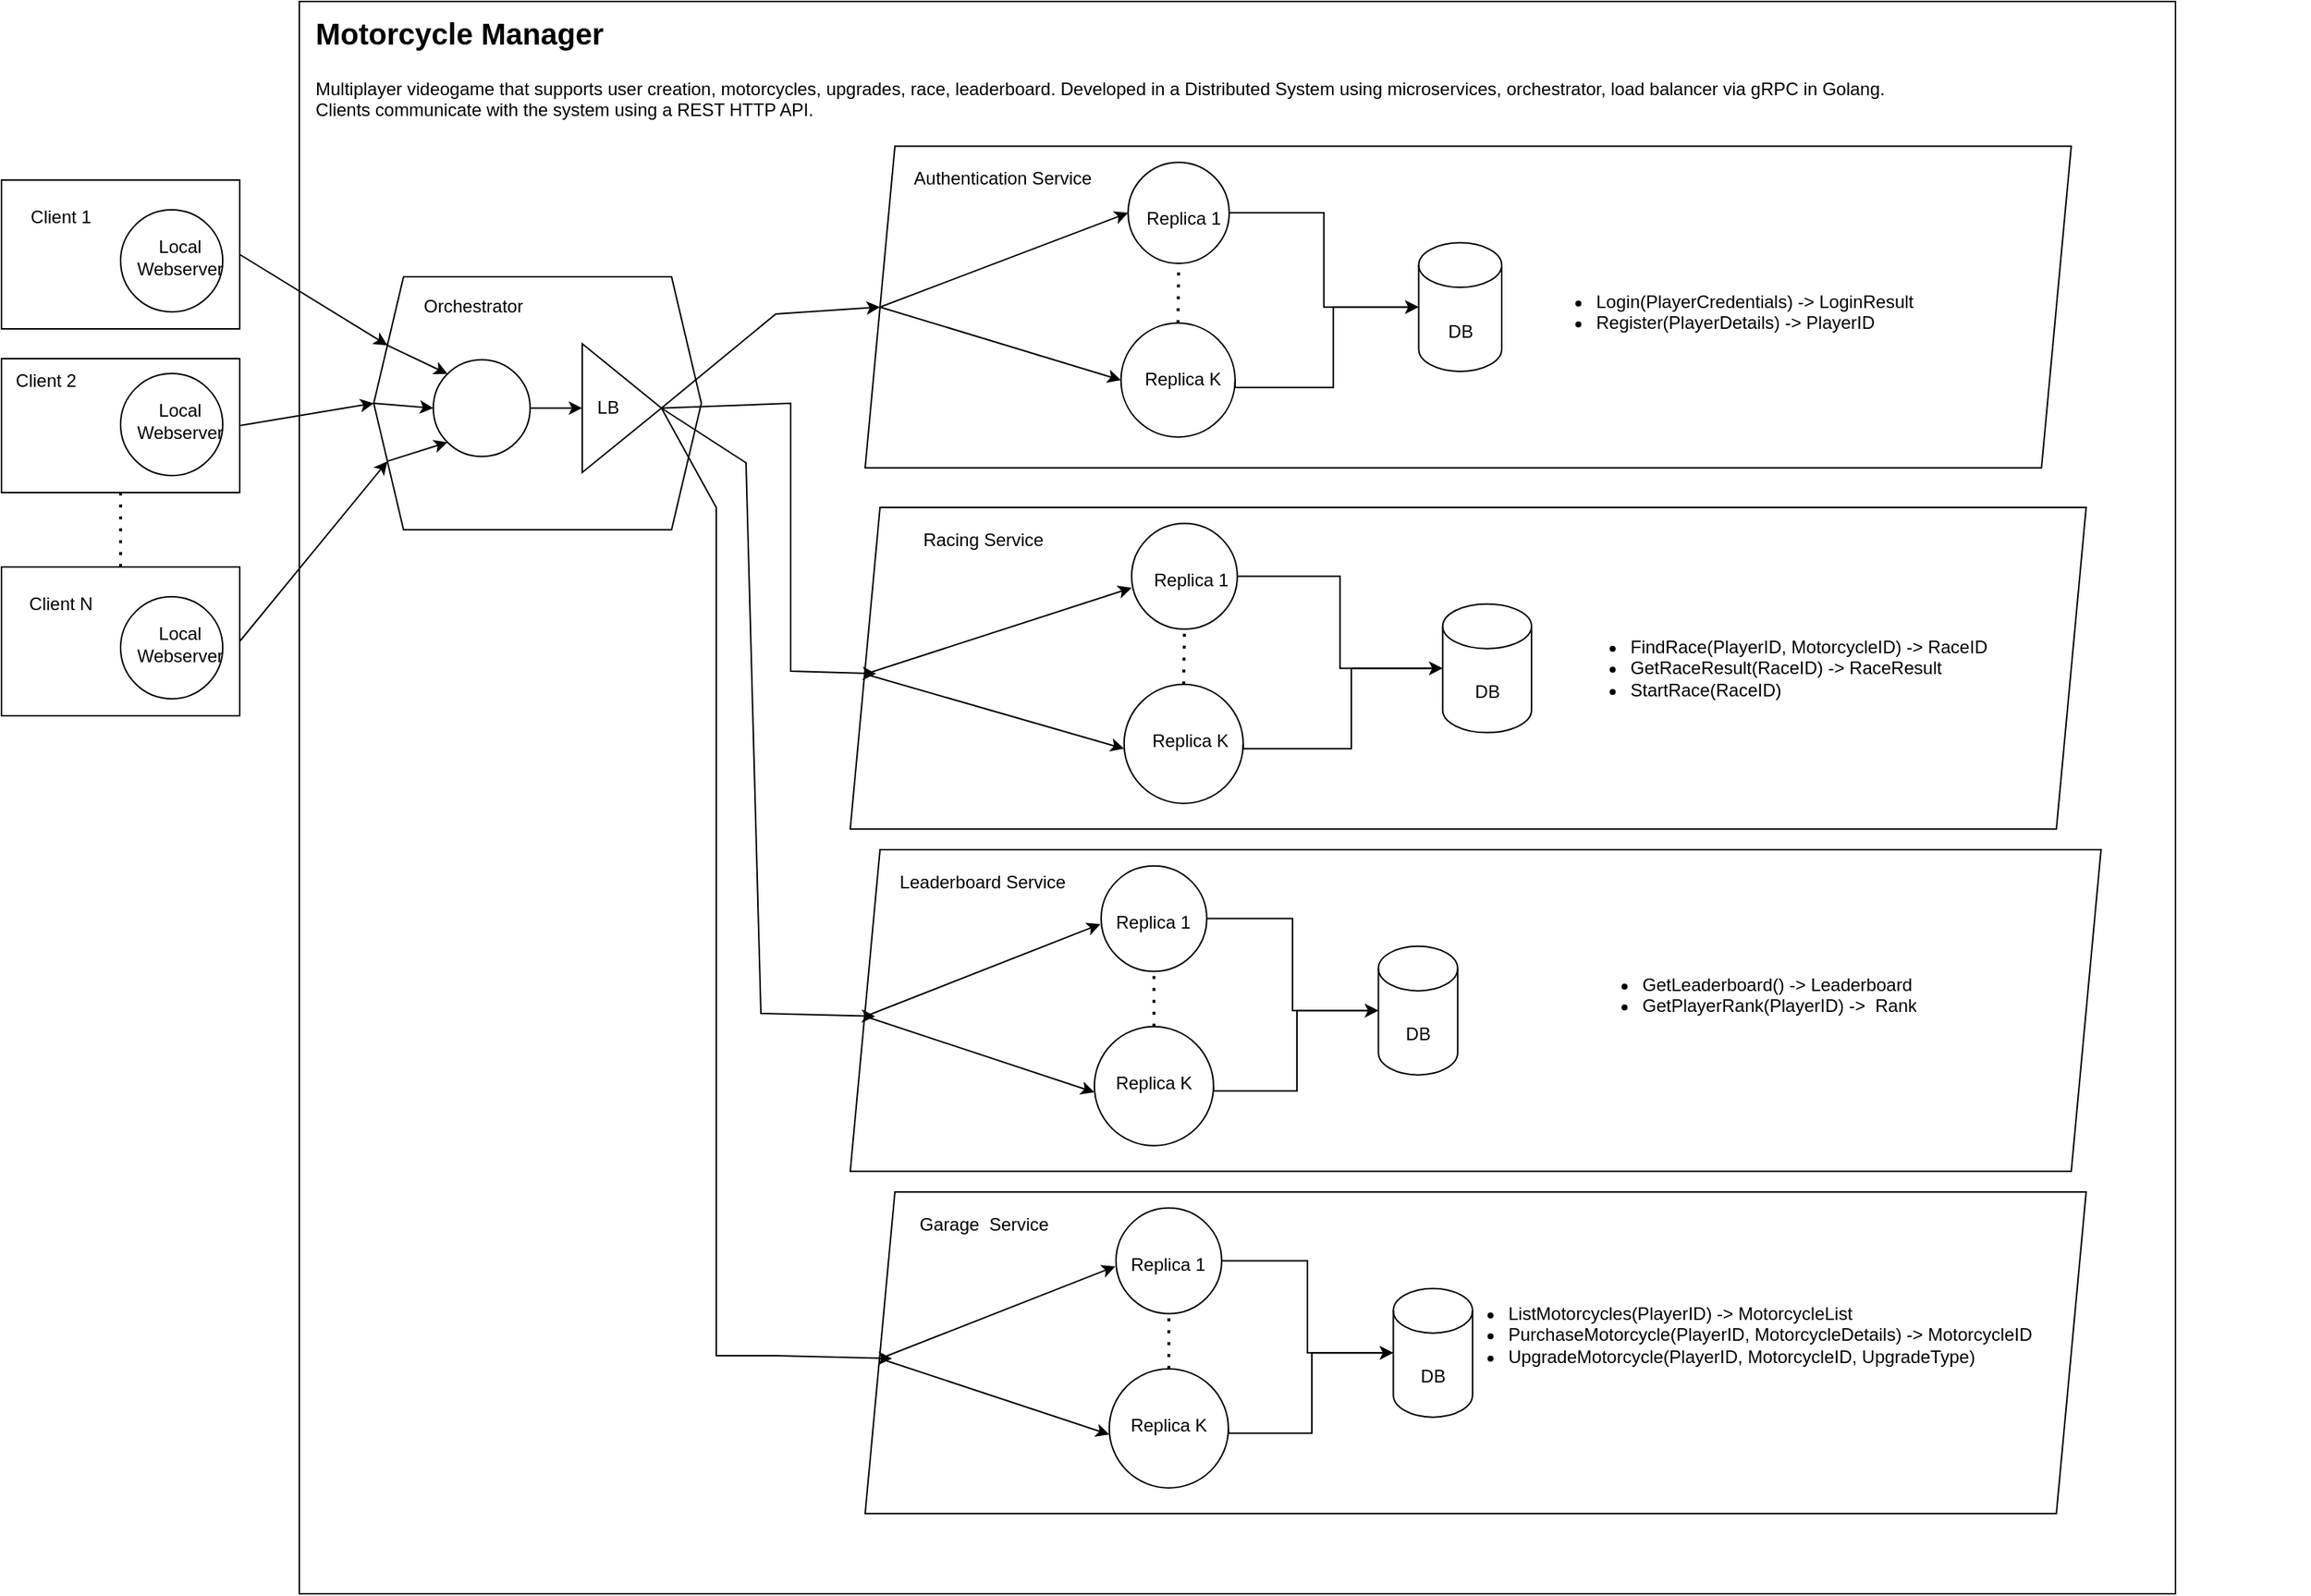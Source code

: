 <mxfile>
    <diagram name="Pagina-1" id="oMl4hfG4BsTxHnoN9xjV">
        <mxGraphModel dx="910" dy="797" grid="1" gridSize="10" guides="1" tooltips="1" connect="1" arrows="1" fold="1" page="1" pageScale="1" pageWidth="827" pageHeight="1169" math="0" shadow="0">
            <root>
                <mxCell id="0"/>
                <mxCell id="1" parent="0"/>
                <mxCell id="Vqn2Hrog8xPaC8msSPWF-32" value="" style="group;movable=0;resizable=0;rotatable=0;deletable=0;editable=0;locked=0;connectable=0;" parent="1" vertex="1" connectable="0">
                    <mxGeometry x="240" y="40" width="1350" height="1070" as="geometry"/>
                </mxCell>
                <mxCell id="R8kbB7w93Nhl6awfQKIw-13" value="" style="rounded=0;whiteSpace=wrap;html=1;movable=0;resizable=0;rotatable=0;deletable=0;editable=0;locked=0;connectable=0;" parent="Vqn2Hrog8xPaC8msSPWF-32" vertex="1">
                    <mxGeometry width="1260" height="1070" as="geometry"/>
                </mxCell>
                <mxCell id="R8kbB7w93Nhl6awfQKIw-15" value="&lt;h1 style=&quot;margin-top: 0px;&quot;&gt;&lt;font style=&quot;font-size: 20px;&quot;&gt;Motorcycle Manager&lt;/font&gt;&lt;/h1&gt;&lt;div&gt;Multiplayer videogame that supports user creation, motorcycles, upgrades, race, leaderboard. Developed in a Distributed System using microservices, orchestrator, load balancer via gRPC in Golang. &lt;br&gt;&lt;/div&gt;&lt;div&gt;Clients communicate with the system using a REST HTTP API.&amp;nbsp;&lt;/div&gt;" style="text;html=1;whiteSpace=wrap;overflow=hidden;rounded=0;movable=1;resizable=1;rotatable=1;deletable=1;editable=1;locked=0;connectable=1;" parent="Vqn2Hrog8xPaC8msSPWF-32" vertex="1">
                    <mxGeometry x="9.31" width="1061.38" height="90" as="geometry"/>
                </mxCell>
                <mxCell id="Vqn2Hrog8xPaC8msSPWF-13" value="" style="group;movable=0;resizable=0;rotatable=0;deletable=0;editable=0;locked=0;connectable=0;" parent="Vqn2Hrog8xPaC8msSPWF-32" vertex="1" connectable="0">
                    <mxGeometry x="380" y="97.27" width="810" height="216.16" as="geometry"/>
                </mxCell>
                <mxCell id="Vqn2Hrog8xPaC8msSPWF-11" value="" style="shape=parallelogram;perimeter=parallelogramPerimeter;whiteSpace=wrap;html=1;fixedSize=1;movable=0;resizable=0;rotatable=0;deletable=0;editable=0;locked=0;connectable=0;" parent="Vqn2Hrog8xPaC8msSPWF-13" vertex="1">
                    <mxGeometry width="810.0" height="216.16" as="geometry"/>
                </mxCell>
                <mxCell id="Vqn2Hrog8xPaC8msSPWF-12" value="&lt;div&gt;Authentication Service&lt;/div&gt;" style="text;html=1;align=center;verticalAlign=middle;whiteSpace=wrap;rounded=0;movable=0;resizable=0;rotatable=0;deletable=0;editable=0;locked=0;connectable=0;" parent="Vqn2Hrog8xPaC8msSPWF-13" vertex="1">
                    <mxGeometry x="9.296" width="167.287" height="43.232" as="geometry"/>
                </mxCell>
                <mxCell id="Vqn2Hrog8xPaC8msSPWF-35" value="" style="group;movable=0;resizable=0;rotatable=0;deletable=0;editable=0;locked=0;connectable=0;" parent="Vqn2Hrog8xPaC8msSPWF-13" vertex="1" connectable="0">
                    <mxGeometry x="176.581" y="10.808" width="74.35" height="86.464" as="geometry"/>
                </mxCell>
                <mxCell id="Vqn2Hrog8xPaC8msSPWF-33" value="" style="ellipse;whiteSpace=wrap;html=1;aspect=fixed;movable=0;resizable=0;rotatable=0;deletable=0;editable=0;locked=0;connectable=0;" parent="Vqn2Hrog8xPaC8msSPWF-35" vertex="1">
                    <mxGeometry width="67.925" height="67.925" as="geometry"/>
                </mxCell>
                <mxCell id="Vqn2Hrog8xPaC8msSPWF-34" value="Replica 1" style="text;html=1;align=center;verticalAlign=middle;whiteSpace=wrap;rounded=0;movable=0;resizable=0;rotatable=0;deletable=0;editable=0;locked=0;connectable=0;" parent="Vqn2Hrog8xPaC8msSPWF-35" vertex="1">
                    <mxGeometry x="9.294" y="21.616" width="55.762" height="32.424" as="geometry"/>
                </mxCell>
                <mxCell id="Vqn2Hrog8xPaC8msSPWF-48" value="" style="group;movable=0;resizable=0;rotatable=0;deletable=0;editable=0;locked=0;connectable=0;" parent="Vqn2Hrog8xPaC8msSPWF-13" vertex="1" connectable="0">
                    <mxGeometry x="371.749" y="64.848" width="55.762" height="86.464" as="geometry"/>
                </mxCell>
                <mxCell id="Vqn2Hrog8xPaC8msSPWF-46" value="" style="shape=cylinder3;whiteSpace=wrap;html=1;boundedLbl=1;backgroundOutline=1;size=15;movable=0;resizable=0;rotatable=0;deletable=0;editable=0;locked=0;connectable=0;" parent="Vqn2Hrog8xPaC8msSPWF-48" vertex="1">
                    <mxGeometry width="55.762" height="86.464" as="geometry"/>
                </mxCell>
                <mxCell id="Vqn2Hrog8xPaC8msSPWF-47" value="DB" style="text;html=1;align=center;verticalAlign=middle;whiteSpace=wrap;rounded=0;movable=0;resizable=0;rotatable=0;deletable=0;editable=0;locked=0;connectable=0;" parent="Vqn2Hrog8xPaC8msSPWF-48" vertex="1">
                    <mxGeometry y="43.232" width="55.762" height="32.424" as="geometry"/>
                </mxCell>
                <mxCell id="Vqn2Hrog8xPaC8msSPWF-49" style="edgeStyle=orthogonalEdgeStyle;rounded=0;orthogonalLoop=1;jettySize=auto;html=1;exitX=1;exitY=0.5;exitDx=0;exitDy=0;entryX=0;entryY=0.5;entryDx=0;entryDy=0;entryPerimeter=0;movable=0;resizable=0;rotatable=0;deletable=0;editable=0;locked=0;connectable=0;" parent="Vqn2Hrog8xPaC8msSPWF-13" source="Vqn2Hrog8xPaC8msSPWF-33" target="Vqn2Hrog8xPaC8msSPWF-46" edge="1">
                    <mxGeometry relative="1" as="geometry"/>
                </mxCell>
                <mxCell id="Vqn2Hrog8xPaC8msSPWF-39" value="" style="group;movable=0;resizable=0;rotatable=0;deletable=0;editable=0;locked=0;connectable=0;" parent="Vqn2Hrog8xPaC8msSPWF-13" vertex="1" connectable="0">
                    <mxGeometry x="171.833" y="118.888" width="83.841" height="86.464" as="geometry"/>
                </mxCell>
                <mxCell id="Vqn2Hrog8xPaC8msSPWF-40" value="" style="ellipse;whiteSpace=wrap;html=1;aspect=fixed;movable=0;resizable=0;rotatable=0;deletable=0;editable=0;locked=0;connectable=0;" parent="Vqn2Hrog8xPaC8msSPWF-39" vertex="1">
                    <mxGeometry width="76.596" height="76.596" as="geometry"/>
                </mxCell>
                <mxCell id="Vqn2Hrog8xPaC8msSPWF-41" value="Replica K" style="text;html=1;align=center;verticalAlign=middle;whiteSpace=wrap;rounded=0;movable=0;resizable=0;rotatable=0;deletable=0;editable=0;locked=0;connectable=0;" parent="Vqn2Hrog8xPaC8msSPWF-39" vertex="1">
                    <mxGeometry x="10.48" y="21.616" width="62.881" height="32.424" as="geometry"/>
                </mxCell>
                <mxCell id="Vqn2Hrog8xPaC8msSPWF-45" value="" style="endArrow=none;dashed=1;html=1;dashPattern=1 3;strokeWidth=2;rounded=0;entryX=0.5;entryY=1;entryDx=0;entryDy=0;exitX=0.5;exitY=0;exitDx=0;exitDy=0;movable=0;resizable=0;rotatable=0;deletable=0;editable=0;locked=0;connectable=0;" parent="Vqn2Hrog8xPaC8msSPWF-13" source="Vqn2Hrog8xPaC8msSPWF-40" target="Vqn2Hrog8xPaC8msSPWF-33" edge="1">
                    <mxGeometry width="50" height="50" relative="1" as="geometry">
                        <mxPoint x="282.964" y="356.664" as="sourcePoint"/>
                        <mxPoint x="335.365" y="302.624" as="targetPoint"/>
                    </mxGeometry>
                </mxCell>
                <mxCell id="Vqn2Hrog8xPaC8msSPWF-50" style="edgeStyle=orthogonalEdgeStyle;rounded=0;orthogonalLoop=1;jettySize=auto;html=1;exitX=1;exitY=0.5;exitDx=0;exitDy=0;entryX=0;entryY=0.5;entryDx=0;entryDy=0;entryPerimeter=0;movable=0;resizable=0;rotatable=0;deletable=0;editable=0;locked=0;connectable=0;" parent="Vqn2Hrog8xPaC8msSPWF-13" source="Vqn2Hrog8xPaC8msSPWF-40" target="Vqn2Hrog8xPaC8msSPWF-46" edge="1">
                    <mxGeometry relative="1" as="geometry">
                        <Array as="points">
                            <mxPoint x="314.405" y="162.12"/>
                            <mxPoint x="314.405" y="108.08"/>
                        </Array>
                    </mxGeometry>
                </mxCell>
                <mxCell id="Vqn2Hrog8xPaC8msSPWF-147" value="" style="endArrow=classic;html=1;rounded=0;exitX=0;exitY=0.5;exitDx=0;exitDy=0;entryX=0;entryY=0.5;entryDx=0;entryDy=0;movable=0;resizable=0;rotatable=0;deletable=0;editable=0;locked=0;connectable=0;" parent="Vqn2Hrog8xPaC8msSPWF-13" source="Vqn2Hrog8xPaC8msSPWF-11" target="Vqn2Hrog8xPaC8msSPWF-33" edge="1">
                    <mxGeometry width="50" height="50" relative="1" as="geometry">
                        <mxPoint x="73.361" y="142.726" as="sourcePoint"/>
                        <mxPoint x="125.762" y="92.727" as="targetPoint"/>
                    </mxGeometry>
                </mxCell>
                <mxCell id="Vqn2Hrog8xPaC8msSPWF-148" value="" style="endArrow=classic;html=1;rounded=0;exitX=0;exitY=0.5;exitDx=0;exitDy=0;entryX=0;entryY=0.5;entryDx=0;entryDy=0;movable=0;resizable=0;rotatable=0;deletable=0;editable=0;locked=0;connectable=0;" parent="Vqn2Hrog8xPaC8msSPWF-13" source="Vqn2Hrog8xPaC8msSPWF-11" target="Vqn2Hrog8xPaC8msSPWF-40" edge="1">
                    <mxGeometry width="50" height="50" relative="1" as="geometry">
                        <mxPoint x="115.282" y="182.726" as="sourcePoint"/>
                        <mxPoint x="167.683" y="132.726" as="targetPoint"/>
                    </mxGeometry>
                </mxCell>
                <mxCell id="Vqn2Hrog8xPaC8msSPWF-155" value="&lt;ul&gt;&lt;li&gt;Login(PlayerCredentials) -&amp;gt; LoginResult&lt;br&gt;&lt;/li&gt;&lt;li&gt;Register(PlayerDetails) -&amp;gt; PlayerID&lt;/li&gt;&lt;/ul&gt;" style="text;strokeColor=none;fillColor=none;html=1;whiteSpace=wrap;verticalAlign=middle;overflow=hidden;movable=0;resizable=0;rotatable=0;deletable=0;editable=0;locked=0;connectable=0;" parent="Vqn2Hrog8xPaC8msSPWF-13" vertex="1">
                    <mxGeometry x="448.784" y="83.08" width="317.432" height="50" as="geometry"/>
                </mxCell>
                <mxCell id="Vqn2Hrog8xPaC8msSPWF-51" value="" style="group;movable=0;resizable=0;rotatable=0;deletable=0;editable=0;locked=0;connectable=0;" parent="Vqn2Hrog8xPaC8msSPWF-32" vertex="1" connectable="0">
                    <mxGeometry x="370" y="340" width="830" height="216.16" as="geometry"/>
                </mxCell>
                <mxCell id="Vqn2Hrog8xPaC8msSPWF-52" value="" style="shape=parallelogram;perimeter=parallelogramPerimeter;whiteSpace=wrap;html=1;fixedSize=1;movable=0;resizable=0;rotatable=0;deletable=0;editable=0;locked=0;connectable=0;" parent="Vqn2Hrog8xPaC8msSPWF-51" vertex="1">
                    <mxGeometry width="830.0" height="216.158" as="geometry"/>
                </mxCell>
                <mxCell id="Vqn2Hrog8xPaC8msSPWF-53" value="Racing Service" style="text;html=1;align=center;verticalAlign=middle;whiteSpace=wrap;rounded=0;movable=0;resizable=0;rotatable=0;deletable=0;editable=0;locked=0;connectable=0;" parent="Vqn2Hrog8xPaC8msSPWF-51" vertex="1">
                    <mxGeometry width="179.036" height="43.232" as="geometry"/>
                </mxCell>
                <mxCell id="Vqn2Hrog8xPaC8msSPWF-57" value="" style="group;movable=0;resizable=0;rotatable=0;deletable=0;editable=0;locked=0;connectable=0;" parent="Vqn2Hrog8xPaC8msSPWF-51" vertex="1" connectable="0">
                    <mxGeometry x="188.983" y="10.808" width="79.572" height="86.464" as="geometry"/>
                </mxCell>
                <mxCell id="Vqn2Hrog8xPaC8msSPWF-58" value="" style="ellipse;whiteSpace=wrap;html=1;aspect=fixed;movable=0;resizable=0;rotatable=0;deletable=0;editable=0;locked=0;connectable=0;" parent="Vqn2Hrog8xPaC8msSPWF-57" vertex="1">
                    <mxGeometry width="70.943" height="70.943" as="geometry"/>
                </mxCell>
                <mxCell id="Vqn2Hrog8xPaC8msSPWF-59" value="Replica 1" style="text;html=1;align=center;verticalAlign=middle;whiteSpace=wrap;rounded=0;movable=0;resizable=0;rotatable=0;deletable=0;editable=0;locked=0;connectable=0;" parent="Vqn2Hrog8xPaC8msSPWF-57" vertex="1">
                    <mxGeometry x="9.946" y="21.616" width="59.679" height="32.424" as="geometry"/>
                </mxCell>
                <mxCell id="Vqn2Hrog8xPaC8msSPWF-61" value="" style="group;movable=0;resizable=0;rotatable=0;deletable=0;editable=0;locked=0;connectable=0;" parent="Vqn2Hrog8xPaC8msSPWF-51" vertex="1" connectable="0">
                    <mxGeometry x="397.858" y="64.848" width="59.679" height="86.464" as="geometry"/>
                </mxCell>
                <mxCell id="Vqn2Hrog8xPaC8msSPWF-62" value="" style="shape=cylinder3;whiteSpace=wrap;html=1;boundedLbl=1;backgroundOutline=1;size=15;movable=0;resizable=0;rotatable=0;deletable=0;editable=0;locked=0;connectable=0;" parent="Vqn2Hrog8xPaC8msSPWF-61" vertex="1">
                    <mxGeometry width="59.679" height="86.464" as="geometry"/>
                </mxCell>
                <mxCell id="Vqn2Hrog8xPaC8msSPWF-63" value="DB" style="text;html=1;align=center;verticalAlign=middle;whiteSpace=wrap;rounded=0;movable=0;resizable=0;rotatable=0;deletable=0;editable=0;locked=0;connectable=0;" parent="Vqn2Hrog8xPaC8msSPWF-61" vertex="1">
                    <mxGeometry y="43.232" width="59.679" height="32.424" as="geometry"/>
                </mxCell>
                <mxCell id="Vqn2Hrog8xPaC8msSPWF-64" style="edgeStyle=orthogonalEdgeStyle;rounded=0;orthogonalLoop=1;jettySize=auto;html=1;exitX=1;exitY=0.5;exitDx=0;exitDy=0;entryX=0;entryY=0.5;entryDx=0;entryDy=0;entryPerimeter=0;movable=0;resizable=0;rotatable=0;deletable=0;editable=0;locked=0;connectable=0;" parent="Vqn2Hrog8xPaC8msSPWF-51" source="Vqn2Hrog8xPaC8msSPWF-58" target="Vqn2Hrog8xPaC8msSPWF-62" edge="1">
                    <mxGeometry relative="1" as="geometry"/>
                </mxCell>
                <mxCell id="Vqn2Hrog8xPaC8msSPWF-65" value="" style="group;movable=0;resizable=0;rotatable=0;deletable=0;editable=0;locked=0;connectable=0;" parent="Vqn2Hrog8xPaC8msSPWF-51" vertex="1" connectable="0">
                    <mxGeometry x="183.901" y="118.888" width="89.73" height="86.464" as="geometry"/>
                </mxCell>
                <mxCell id="Vqn2Hrog8xPaC8msSPWF-66" value="" style="ellipse;whiteSpace=wrap;html=1;aspect=fixed;movable=0;resizable=0;rotatable=0;deletable=0;editable=0;locked=0;connectable=0;" parent="Vqn2Hrog8xPaC8msSPWF-65" vertex="1">
                    <mxGeometry width="79.999" height="79.999" as="geometry"/>
                </mxCell>
                <mxCell id="Vqn2Hrog8xPaC8msSPWF-67" value="Replica K" style="text;html=1;align=center;verticalAlign=middle;whiteSpace=wrap;rounded=0;movable=0;resizable=0;rotatable=0;deletable=0;editable=0;locked=0;connectable=0;" parent="Vqn2Hrog8xPaC8msSPWF-65" vertex="1">
                    <mxGeometry x="11.216" y="21.616" width="67.297" height="32.424" as="geometry"/>
                </mxCell>
                <mxCell id="Vqn2Hrog8xPaC8msSPWF-69" value="" style="endArrow=none;dashed=1;html=1;dashPattern=1 3;strokeWidth=2;rounded=0;entryX=0.5;entryY=1;entryDx=0;entryDy=0;exitX=0.5;exitY=0;exitDx=0;exitDy=0;movable=0;resizable=0;rotatable=0;deletable=0;editable=0;locked=0;connectable=0;" parent="Vqn2Hrog8xPaC8msSPWF-51" source="Vqn2Hrog8xPaC8msSPWF-66" target="Vqn2Hrog8xPaC8msSPWF-58" edge="1">
                    <mxGeometry width="50" height="50" relative="1" as="geometry">
                        <mxPoint x="302.838" y="356.664" as="sourcePoint"/>
                        <mxPoint x="358.919" y="302.624" as="targetPoint"/>
                    </mxGeometry>
                </mxCell>
                <mxCell id="Vqn2Hrog8xPaC8msSPWF-70" style="edgeStyle=orthogonalEdgeStyle;rounded=0;orthogonalLoop=1;jettySize=auto;html=1;exitX=1;exitY=0.5;exitDx=0;exitDy=0;entryX=0;entryY=0.5;entryDx=0;entryDy=0;entryPerimeter=0;movable=0;resizable=0;rotatable=0;deletable=0;editable=0;locked=0;connectable=0;" parent="Vqn2Hrog8xPaC8msSPWF-51" source="Vqn2Hrog8xPaC8msSPWF-66" target="Vqn2Hrog8xPaC8msSPWF-62" edge="1">
                    <mxGeometry relative="1" as="geometry">
                        <Array as="points">
                            <mxPoint x="336.486" y="162.12"/>
                            <mxPoint x="336.486" y="108.08"/>
                        </Array>
                    </mxGeometry>
                </mxCell>
                <mxCell id="Vqn2Hrog8xPaC8msSPWF-157" value="&lt;ul&gt;&lt;li&gt;FindRace(PlayerID, MotorcycleID) -&amp;gt; RaceID&lt;br&gt;&lt;/li&gt;&lt;li&gt;GetRaceResult(RaceID) -&amp;gt; RaceResult&lt;/li&gt;&lt;li&gt;StartRace(RaceID)&lt;br&gt;&lt;/li&gt;&lt;/ul&gt;" style="text;strokeColor=none;fillColor=none;html=1;whiteSpace=wrap;verticalAlign=middle;overflow=hidden;movable=0;resizable=0;rotatable=0;deletable=0;editable=0;locked=0;connectable=0;" parent="Vqn2Hrog8xPaC8msSPWF-51" vertex="1">
                    <mxGeometry x="482.297" y="72.529" width="325.27" height="71.109" as="geometry"/>
                </mxCell>
                <mxCell id="Vqn2Hrog8xPaC8msSPWF-92" value="" style="shape=parallelogram;perimeter=parallelogramPerimeter;whiteSpace=wrap;html=1;fixedSize=1;movable=0;resizable=0;rotatable=0;deletable=0;editable=0;locked=0;connectable=0;" parent="Vqn2Hrog8xPaC8msSPWF-32" vertex="1">
                    <mxGeometry x="370" y="570" width="840" height="216.16" as="geometry"/>
                </mxCell>
                <mxCell id="Vqn2Hrog8xPaC8msSPWF-93" value="Leaderboard Service" style="text;html=1;align=center;verticalAlign=middle;whiteSpace=wrap;rounded=0;movable=0;resizable=0;rotatable=0;deletable=0;editable=0;locked=0;connectable=0;" parent="Vqn2Hrog8xPaC8msSPWF-32" vertex="1">
                    <mxGeometry x="378.87" y="570.004" width="159.623" height="43.232" as="geometry"/>
                </mxCell>
                <mxCell id="Vqn2Hrog8xPaC8msSPWF-97" value="" style="group;movable=0;resizable=0;rotatable=0;deletable=0;editable=0;locked=0;connectable=0;" parent="Vqn2Hrog8xPaC8msSPWF-32" vertex="1" connectable="0">
                    <mxGeometry x="538.491" y="580.813" width="70.943" height="86.465" as="geometry"/>
                </mxCell>
                <mxCell id="Vqn2Hrog8xPaC8msSPWF-98" value="" style="ellipse;whiteSpace=wrap;html=1;aspect=fixed;movable=0;resizable=0;rotatable=0;deletable=0;editable=0;locked=0;connectable=0;" parent="Vqn2Hrog8xPaC8msSPWF-97" vertex="1">
                    <mxGeometry width="70.943" height="70.943" as="geometry"/>
                </mxCell>
                <mxCell id="Vqn2Hrog8xPaC8msSPWF-99" value="Replica 1" style="text;html=1;align=center;verticalAlign=middle;whiteSpace=wrap;rounded=0;movable=0;resizable=0;rotatable=0;deletable=0;editable=0;locked=0;connectable=0;" parent="Vqn2Hrog8xPaC8msSPWF-97" vertex="1">
                    <mxGeometry x="8.868" y="21.616" width="53.208" height="32.424" as="geometry"/>
                </mxCell>
                <mxCell id="Vqn2Hrog8xPaC8msSPWF-101" value="" style="group;movable=0;resizable=0;rotatable=0;deletable=0;editable=0;locked=0;connectable=0;" parent="Vqn2Hrog8xPaC8msSPWF-32" vertex="1" connectable="0">
                    <mxGeometry x="724.717" y="634.853" width="53.208" height="86.465" as="geometry"/>
                </mxCell>
                <mxCell id="Vqn2Hrog8xPaC8msSPWF-102" value="" style="shape=cylinder3;whiteSpace=wrap;html=1;boundedLbl=1;backgroundOutline=1;size=15;movable=0;resizable=0;rotatable=0;deletable=0;editable=0;locked=0;connectable=0;" parent="Vqn2Hrog8xPaC8msSPWF-101" vertex="1">
                    <mxGeometry width="53.208" height="86.465" as="geometry"/>
                </mxCell>
                <mxCell id="Vqn2Hrog8xPaC8msSPWF-103" value="DB" style="text;html=1;align=center;verticalAlign=middle;whiteSpace=wrap;rounded=0;movable=0;resizable=0;rotatable=0;deletable=0;editable=0;locked=0;connectable=0;" parent="Vqn2Hrog8xPaC8msSPWF-101" vertex="1">
                    <mxGeometry y="43.232" width="53.208" height="32.424" as="geometry"/>
                </mxCell>
                <mxCell id="Vqn2Hrog8xPaC8msSPWF-104" style="edgeStyle=orthogonalEdgeStyle;rounded=0;orthogonalLoop=1;jettySize=auto;html=1;exitX=1;exitY=0.5;exitDx=0;exitDy=0;entryX=0;entryY=0.5;entryDx=0;entryDy=0;entryPerimeter=0;movable=0;resizable=0;rotatable=0;deletable=0;editable=0;locked=0;connectable=0;" parent="Vqn2Hrog8xPaC8msSPWF-32" source="Vqn2Hrog8xPaC8msSPWF-98" target="Vqn2Hrog8xPaC8msSPWF-102" edge="1">
                    <mxGeometry relative="1" as="geometry"/>
                </mxCell>
                <mxCell id="Vqn2Hrog8xPaC8msSPWF-105" value="" style="group;movable=0;resizable=0;rotatable=0;deletable=0;editable=0;locked=0;connectable=0;" parent="Vqn2Hrog8xPaC8msSPWF-32" vertex="1" connectable="0">
                    <mxGeometry x="533.96" y="688.893" width="80" height="86.465" as="geometry"/>
                </mxCell>
                <mxCell id="Vqn2Hrog8xPaC8msSPWF-106" value="" style="ellipse;whiteSpace=wrap;html=1;aspect=fixed;movable=0;resizable=0;rotatable=0;deletable=0;editable=0;locked=0;connectable=0;" parent="Vqn2Hrog8xPaC8msSPWF-105" vertex="1">
                    <mxGeometry width="80" height="80" as="geometry"/>
                </mxCell>
                <mxCell id="Vqn2Hrog8xPaC8msSPWF-107" value="Replica K" style="text;html=1;align=center;verticalAlign=middle;whiteSpace=wrap;rounded=0;movable=0;resizable=0;rotatable=0;deletable=0;editable=0;locked=0;connectable=0;" parent="Vqn2Hrog8xPaC8msSPWF-105" vertex="1">
                    <mxGeometry x="10" y="21.616" width="60" height="32.424" as="geometry"/>
                </mxCell>
                <mxCell id="Vqn2Hrog8xPaC8msSPWF-109" value="" style="endArrow=none;dashed=1;html=1;dashPattern=1 3;strokeWidth=2;rounded=0;entryX=0.5;entryY=1;entryDx=0;entryDy=0;exitX=0.5;exitY=0;exitDx=0;exitDy=0;movable=0;resizable=0;rotatable=0;deletable=0;editable=0;locked=0;connectable=0;" parent="Vqn2Hrog8xPaC8msSPWF-32" source="Vqn2Hrog8xPaC8msSPWF-106" target="Vqn2Hrog8xPaC8msSPWF-98" edge="1">
                    <mxGeometry width="50" height="50" relative="1" as="geometry">
                        <mxPoint x="640" y="926.671" as="sourcePoint"/>
                        <mxPoint x="690" y="872.631" as="targetPoint"/>
                    </mxGeometry>
                </mxCell>
                <mxCell id="Vqn2Hrog8xPaC8msSPWF-110" style="edgeStyle=orthogonalEdgeStyle;rounded=0;orthogonalLoop=1;jettySize=auto;html=1;exitX=1;exitY=0.5;exitDx=0;exitDy=0;entryX=0;entryY=0.5;entryDx=0;entryDy=0;entryPerimeter=0;movable=0;resizable=0;rotatable=0;deletable=0;editable=0;locked=0;connectable=0;" parent="Vqn2Hrog8xPaC8msSPWF-32" source="Vqn2Hrog8xPaC8msSPWF-106" target="Vqn2Hrog8xPaC8msSPWF-102" edge="1">
                    <mxGeometry relative="1" as="geometry">
                        <Array as="points">
                            <mxPoint x="670" y="732.126"/>
                            <mxPoint x="670" y="678.085"/>
                        </Array>
                    </mxGeometry>
                </mxCell>
                <mxCell id="Vqn2Hrog8xPaC8msSPWF-112" value="" style="shape=parallelogram;perimeter=parallelogramPerimeter;whiteSpace=wrap;html=1;fixedSize=1;movable=0;resizable=0;rotatable=0;deletable=0;editable=0;locked=0;connectable=0;" parent="Vqn2Hrog8xPaC8msSPWF-32" vertex="1">
                    <mxGeometry x="380" y="800" width="820" height="216.16" as="geometry"/>
                </mxCell>
                <mxCell id="Vqn2Hrog8xPaC8msSPWF-113" value="Garage&amp;nbsp; Service" style="text;html=1;align=center;verticalAlign=middle;whiteSpace=wrap;rounded=0;movable=0;resizable=0;rotatable=0;deletable=0;editable=0;locked=0;connectable=0;" parent="Vqn2Hrog8xPaC8msSPWF-32" vertex="1">
                    <mxGeometry x="380" y="800.002" width="159.623" height="43.232" as="geometry"/>
                </mxCell>
                <mxCell id="Vqn2Hrog8xPaC8msSPWF-117" value="" style="group;movable=0;resizable=0;rotatable=0;deletable=0;editable=0;locked=0;connectable=0;" parent="Vqn2Hrog8xPaC8msSPWF-32" vertex="1" connectable="0">
                    <mxGeometry x="548.491" y="810.81" width="70.943" height="86.465" as="geometry"/>
                </mxCell>
                <mxCell id="Vqn2Hrog8xPaC8msSPWF-118" value="" style="ellipse;whiteSpace=wrap;html=1;aspect=fixed;movable=0;resizable=0;rotatable=0;deletable=0;editable=0;locked=0;connectable=0;" parent="Vqn2Hrog8xPaC8msSPWF-117" vertex="1">
                    <mxGeometry width="70.943" height="70.943" as="geometry"/>
                </mxCell>
                <mxCell id="Vqn2Hrog8xPaC8msSPWF-119" value="Replica 1" style="text;html=1;align=center;verticalAlign=middle;whiteSpace=wrap;rounded=0;movable=0;resizable=0;rotatable=0;deletable=0;editable=0;locked=0;connectable=0;" parent="Vqn2Hrog8xPaC8msSPWF-117" vertex="1">
                    <mxGeometry x="8.868" y="21.616" width="53.208" height="32.424" as="geometry"/>
                </mxCell>
                <mxCell id="Vqn2Hrog8xPaC8msSPWF-121" value="" style="group;movable=0;resizable=0;rotatable=0;deletable=0;editable=0;locked=0;connectable=0;" parent="Vqn2Hrog8xPaC8msSPWF-32" vertex="1" connectable="0">
                    <mxGeometry x="734.717" y="864.851" width="53.208" height="86.465" as="geometry"/>
                </mxCell>
                <mxCell id="Vqn2Hrog8xPaC8msSPWF-122" value="" style="shape=cylinder3;whiteSpace=wrap;html=1;boundedLbl=1;backgroundOutline=1;size=15;movable=0;resizable=0;rotatable=0;deletable=0;editable=0;locked=0;connectable=0;" parent="Vqn2Hrog8xPaC8msSPWF-121" vertex="1">
                    <mxGeometry width="53.208" height="86.465" as="geometry"/>
                </mxCell>
                <mxCell id="Vqn2Hrog8xPaC8msSPWF-123" value="DB" style="text;html=1;align=center;verticalAlign=middle;whiteSpace=wrap;rounded=0;movable=0;resizable=0;rotatable=0;deletable=0;editable=0;locked=0;connectable=0;" parent="Vqn2Hrog8xPaC8msSPWF-121" vertex="1">
                    <mxGeometry y="43.232" width="53.208" height="32.424" as="geometry"/>
                </mxCell>
                <mxCell id="Vqn2Hrog8xPaC8msSPWF-124" style="edgeStyle=orthogonalEdgeStyle;rounded=0;orthogonalLoop=1;jettySize=auto;html=1;exitX=1;exitY=0.5;exitDx=0;exitDy=0;entryX=0;entryY=0.5;entryDx=0;entryDy=0;entryPerimeter=0;movable=0;resizable=0;rotatable=0;deletable=0;editable=0;locked=0;connectable=0;" parent="Vqn2Hrog8xPaC8msSPWF-32" source="Vqn2Hrog8xPaC8msSPWF-118" target="Vqn2Hrog8xPaC8msSPWF-122" edge="1">
                    <mxGeometry relative="1" as="geometry"/>
                </mxCell>
                <mxCell id="Vqn2Hrog8xPaC8msSPWF-125" value="" style="group;movable=0;resizable=0;rotatable=0;deletable=0;editable=0;locked=0;connectable=0;" parent="Vqn2Hrog8xPaC8msSPWF-32" vertex="1" connectable="0">
                    <mxGeometry x="543.96" y="918.891" width="80" height="86.465" as="geometry"/>
                </mxCell>
                <mxCell id="Vqn2Hrog8xPaC8msSPWF-126" value="" style="ellipse;whiteSpace=wrap;html=1;aspect=fixed;movable=0;resizable=0;rotatable=0;deletable=0;editable=0;locked=0;connectable=0;" parent="Vqn2Hrog8xPaC8msSPWF-125" vertex="1">
                    <mxGeometry width="80" height="80" as="geometry"/>
                </mxCell>
                <mxCell id="Vqn2Hrog8xPaC8msSPWF-127" value="Replica K" style="text;html=1;align=center;verticalAlign=middle;whiteSpace=wrap;rounded=0;movable=0;resizable=0;rotatable=0;deletable=0;editable=0;locked=0;connectable=0;" parent="Vqn2Hrog8xPaC8msSPWF-125" vertex="1">
                    <mxGeometry x="10" y="21.616" width="60" height="32.424" as="geometry"/>
                </mxCell>
                <mxCell id="Vqn2Hrog8xPaC8msSPWF-129" value="" style="endArrow=none;dashed=1;html=1;dashPattern=1 3;strokeWidth=2;rounded=0;entryX=0.5;entryY=1;entryDx=0;entryDy=0;exitX=0.5;exitY=0;exitDx=0;exitDy=0;movable=0;resizable=0;rotatable=0;deletable=0;editable=0;locked=0;connectable=0;" parent="Vqn2Hrog8xPaC8msSPWF-32" source="Vqn2Hrog8xPaC8msSPWF-126" target="Vqn2Hrog8xPaC8msSPWF-118" edge="1">
                    <mxGeometry width="50" height="50" relative="1" as="geometry">
                        <mxPoint x="650" y="1156.669" as="sourcePoint"/>
                        <mxPoint x="700" y="1102.628" as="targetPoint"/>
                    </mxGeometry>
                </mxCell>
                <mxCell id="Vqn2Hrog8xPaC8msSPWF-130" style="edgeStyle=orthogonalEdgeStyle;rounded=0;orthogonalLoop=1;jettySize=auto;html=1;exitX=1;exitY=0.5;exitDx=0;exitDy=0;entryX=0;entryY=0.5;entryDx=0;entryDy=0;entryPerimeter=0;movable=0;resizable=0;rotatable=0;deletable=0;editable=0;locked=0;connectable=0;" parent="Vqn2Hrog8xPaC8msSPWF-32" source="Vqn2Hrog8xPaC8msSPWF-126" target="Vqn2Hrog8xPaC8msSPWF-122" edge="1">
                    <mxGeometry relative="1" as="geometry">
                        <Array as="points">
                            <mxPoint x="680" y="962.123"/>
                            <mxPoint x="680" y="908.083"/>
                        </Array>
                    </mxGeometry>
                </mxCell>
                <mxCell id="Vqn2Hrog8xPaC8msSPWF-158" value="&lt;ul&gt;&lt;li&gt;GetLeaderboard() -&amp;gt; Leaderboard&lt;/li&gt;&lt;li&gt;GetPlayerRank(PlayerID) -&amp;gt;&amp;nbsp; Rank&lt;br&gt;&lt;/li&gt;&lt;/ul&gt;" style="text;strokeColor=none;fillColor=none;html=1;whiteSpace=wrap;verticalAlign=middle;overflow=hidden;movable=0;resizable=0;rotatable=0;deletable=0;editable=0;locked=0;connectable=0;" parent="Vqn2Hrog8xPaC8msSPWF-32" vertex="1">
                    <mxGeometry x="860.0" y="638.89" width="290" height="50" as="geometry"/>
                </mxCell>
                <mxCell id="Vqn2Hrog8xPaC8msSPWF-159" value="&lt;ul&gt;&lt;li&gt;ListMotorcycles(PlayerID) -&amp;gt; MotorcycleList&lt;br&gt;&lt;/li&gt;&lt;li&gt;PurchaseMotorcycle(PlayerID, MotorcycleDetails) -&amp;gt; MotorcycleID&lt;/li&gt;&lt;li&gt;UpgradeMotorcycle(PlayerID, MotorcycleID, UpgradeType)&lt;br&gt;&lt;/li&gt;&lt;/ul&gt;" style="text;strokeColor=none;fillColor=none;html=1;whiteSpace=wrap;verticalAlign=middle;overflow=hidden;movable=0;resizable=0;rotatable=0;deletable=0;editable=0;locked=0;connectable=0;" parent="Vqn2Hrog8xPaC8msSPWF-32" vertex="1">
                    <mxGeometry x="770" y="843.23" width="410" height="105.15" as="geometry"/>
                </mxCell>
                <mxCell id="Vqn2Hrog8xPaC8msSPWF-6" value="" style="group;movable=0;resizable=0;rotatable=0;deletable=0;editable=0;locked=0;connectable=0;" parent="Vqn2Hrog8xPaC8msSPWF-32" vertex="1" connectable="0">
                    <mxGeometry x="50" y="185" width="220" height="170" as="geometry"/>
                </mxCell>
                <mxCell id="Vqn2Hrog8xPaC8msSPWF-162" style="edgeStyle=orthogonalEdgeStyle;rounded=0;orthogonalLoop=1;jettySize=auto;html=1;exitX=0;exitY=0.25;exitDx=0;exitDy=0;entryX=0;entryY=0;entryDx=0;entryDy=0;movable=0;resizable=0;rotatable=0;deletable=0;editable=0;connectable=0;" parent="Vqn2Hrog8xPaC8msSPWF-6" source="Vqn2Hrog8xPaC8msSPWF-4" target="Vqn2Hrog8xPaC8msSPWF-160" edge="1">
                    <mxGeometry relative="1" as="geometry">
                        <Array as="points">
                            <mxPoint x="9" y="45"/>
                            <mxPoint x="49" y="45"/>
                        </Array>
                    </mxGeometry>
                </mxCell>
                <mxCell id="Vqn2Hrog8xPaC8msSPWF-4" value="" style="shape=hexagon;perimeter=hexagonPerimeter2;whiteSpace=wrap;html=1;fixedSize=1;movable=0;resizable=0;rotatable=0;deletable=0;editable=0;locked=0;connectable=0;" parent="Vqn2Hrog8xPaC8msSPWF-6" vertex="1">
                    <mxGeometry width="220" height="170" as="geometry"/>
                </mxCell>
                <mxCell id="Vqn2Hrog8xPaC8msSPWF-5" value="Orchestrator" style="text;html=1;align=center;verticalAlign=middle;whiteSpace=wrap;rounded=0;movable=0;resizable=0;rotatable=0;deletable=0;editable=0;locked=0;connectable=0;" parent="Vqn2Hrog8xPaC8msSPWF-6" vertex="1">
                    <mxGeometry x="14" y="0.01" width="106" height="39.99" as="geometry"/>
                </mxCell>
                <mxCell id="Vqn2Hrog8xPaC8msSPWF-136" value="" style="group;movable=0;resizable=0;rotatable=0;deletable=0;editable=0;locked=0;connectable=0;" parent="Vqn2Hrog8xPaC8msSPWF-6" vertex="1" connectable="0">
                    <mxGeometry x="140.004" y="45.001" width="53.208" height="86.465" as="geometry"/>
                </mxCell>
                <mxCell id="Vqn2Hrog8xPaC8msSPWF-137" value="" style="triangle;whiteSpace=wrap;html=1;movable=0;resizable=0;rotatable=0;deletable=0;editable=0;locked=0;connectable=0;" parent="Vqn2Hrog8xPaC8msSPWF-136" vertex="1">
                    <mxGeometry width="53.208" height="86.465" as="geometry"/>
                </mxCell>
                <mxCell id="Vqn2Hrog8xPaC8msSPWF-138" value="LB" style="text;html=1;align=center;verticalAlign=middle;whiteSpace=wrap;rounded=0;movable=0;resizable=0;rotatable=0;deletable=0;editable=0;locked=0;connectable=0;" parent="Vqn2Hrog8xPaC8msSPWF-136" vertex="1">
                    <mxGeometry y="27.02" width="35.472" height="32.424" as="geometry"/>
                </mxCell>
                <mxCell id="Vqn2Hrog8xPaC8msSPWF-160" value="" style="ellipse;whiteSpace=wrap;html=1;aspect=fixed;movable=0;resizable=0;rotatable=0;deletable=0;editable=0;connectable=0;" parent="Vqn2Hrog8xPaC8msSPWF-6" vertex="1">
                    <mxGeometry x="40" y="55.73" width="65" height="65" as="geometry"/>
                </mxCell>
                <mxCell id="Vqn2Hrog8xPaC8msSPWF-161" value="" style="endArrow=classic;html=1;rounded=0;exitX=1;exitY=0.5;exitDx=0;exitDy=0;entryX=0;entryY=0.5;entryDx=0;entryDy=0;movable=0;resizable=0;rotatable=0;deletable=0;editable=0;connectable=0;" parent="Vqn2Hrog8xPaC8msSPWF-6" source="Vqn2Hrog8xPaC8msSPWF-160" target="Vqn2Hrog8xPaC8msSPWF-138" edge="1">
                    <mxGeometry width="50" height="50" relative="1" as="geometry">
                        <mxPoint x="200" y="205" as="sourcePoint"/>
                        <mxPoint x="250" y="155" as="targetPoint"/>
                    </mxGeometry>
                </mxCell>
                <mxCell id="Vqn2Hrog8xPaC8msSPWF-163" value="" style="endArrow=classic;html=1;rounded=0;entryX=0;entryY=0;entryDx=0;entryDy=0;exitX=0;exitY=0.25;exitDx=0;exitDy=0;movable=0;resizable=0;rotatable=0;deletable=0;editable=0;connectable=0;" parent="Vqn2Hrog8xPaC8msSPWF-6" source="Vqn2Hrog8xPaC8msSPWF-4" target="Vqn2Hrog8xPaC8msSPWF-160" edge="1">
                    <mxGeometry width="50" height="50" relative="1" as="geometry">
                        <mxPoint x="70" y="175" as="sourcePoint"/>
                        <mxPoint x="120" y="125" as="targetPoint"/>
                    </mxGeometry>
                </mxCell>
                <mxCell id="Vqn2Hrog8xPaC8msSPWF-164" value="" style="endArrow=classic;html=1;rounded=0;entryX=0;entryY=0.5;entryDx=0;entryDy=0;exitX=0;exitY=0.5;exitDx=0;exitDy=0;movable=0;resizable=0;rotatable=0;deletable=0;editable=0;connectable=0;" parent="Vqn2Hrog8xPaC8msSPWF-6" source="Vqn2Hrog8xPaC8msSPWF-4" target="Vqn2Hrog8xPaC8msSPWF-160" edge="1">
                    <mxGeometry width="50" height="50" relative="1" as="geometry">
                        <mxPoint x="19" y="56" as="sourcePoint"/>
                        <mxPoint x="60" y="75" as="targetPoint"/>
                    </mxGeometry>
                </mxCell>
                <mxCell id="Vqn2Hrog8xPaC8msSPWF-165" value="" style="endArrow=classic;html=1;rounded=0;exitX=0;exitY=0.75;exitDx=0;exitDy=0;entryX=0;entryY=1;entryDx=0;entryDy=0;movable=0;resizable=0;rotatable=0;deletable=0;editable=0;connectable=0;" parent="Vqn2Hrog8xPaC8msSPWF-6" source="Vqn2Hrog8xPaC8msSPWF-4" target="Vqn2Hrog8xPaC8msSPWF-160" edge="1">
                    <mxGeometry width="50" height="50" relative="1" as="geometry">
                        <mxPoint x="29" y="66" as="sourcePoint"/>
                        <mxPoint x="70" y="85" as="targetPoint"/>
                    </mxGeometry>
                </mxCell>
                <mxCell id="Vqn2Hrog8xPaC8msSPWF-141" value="" style="endArrow=classic;html=1;rounded=0;exitX=1;exitY=0.5;exitDx=0;exitDy=0;entryX=0;entryY=0.5;entryDx=0;entryDy=0;movable=0;resizable=0;rotatable=0;deletable=0;editable=0;locked=0;connectable=0;" parent="Vqn2Hrog8xPaC8msSPWF-32" source="Vqn2Hrog8xPaC8msSPWF-137" target="Vqn2Hrog8xPaC8msSPWF-11" edge="1">
                    <mxGeometry width="50" height="50" relative="1" as="geometry">
                        <mxPoint x="430" y="390" as="sourcePoint"/>
                        <mxPoint x="480" y="340" as="targetPoint"/>
                        <Array as="points">
                            <mxPoint x="320" y="210"/>
                        </Array>
                    </mxGeometry>
                </mxCell>
                <mxCell id="Vqn2Hrog8xPaC8msSPWF-142" value="" style="endArrow=classic;html=1;rounded=0;exitX=1;exitY=0.5;exitDx=0;exitDy=0;entryX=0.021;entryY=0.517;entryDx=0;entryDy=0;entryPerimeter=0;movable=0;resizable=0;rotatable=0;deletable=0;editable=0;locked=0;connectable=0;" parent="Vqn2Hrog8xPaC8msSPWF-32" source="Vqn2Hrog8xPaC8msSPWF-137" target="Vqn2Hrog8xPaC8msSPWF-52" edge="1">
                    <mxGeometry width="50" height="50" relative="1" as="geometry">
                        <mxPoint x="243" y="283" as="sourcePoint"/>
                        <mxPoint x="400" y="215" as="targetPoint"/>
                        <Array as="points">
                            <mxPoint x="330" y="270"/>
                            <mxPoint x="330" y="450"/>
                        </Array>
                    </mxGeometry>
                </mxCell>
                <mxCell id="Vqn2Hrog8xPaC8msSPWF-143" value="" style="endArrow=classic;html=1;rounded=0;exitX=1;exitY=0.5;exitDx=0;exitDy=0;entryX=0.022;entryY=0.518;entryDx=0;entryDy=0;entryPerimeter=0;movable=0;resizable=0;rotatable=0;deletable=0;editable=0;locked=0;connectable=0;" parent="Vqn2Hrog8xPaC8msSPWF-32" source="Vqn2Hrog8xPaC8msSPWF-137" target="Vqn2Hrog8xPaC8msSPWF-112" edge="1">
                    <mxGeometry width="50" height="50" relative="1" as="geometry">
                        <mxPoint x="253" y="293" as="sourcePoint"/>
                        <mxPoint x="290" y="810" as="targetPoint"/>
                        <Array as="points">
                            <mxPoint x="280" y="340"/>
                            <mxPoint x="280" y="910"/>
                            <mxPoint x="320" y="910"/>
                        </Array>
                    </mxGeometry>
                </mxCell>
                <mxCell id="Vqn2Hrog8xPaC8msSPWF-144" value="" style="endArrow=classic;html=1;rounded=0;exitX=1;exitY=0.5;exitDx=0;exitDy=0;entryX=0.02;entryY=0.518;entryDx=0;entryDy=0;entryPerimeter=0;movable=0;resizable=0;rotatable=0;deletable=0;editable=0;locked=0;connectable=0;" parent="Vqn2Hrog8xPaC8msSPWF-32" source="Vqn2Hrog8xPaC8msSPWF-137" target="Vqn2Hrog8xPaC8msSPWF-92" edge="1">
                    <mxGeometry width="50" height="50" relative="1" as="geometry">
                        <mxPoint x="263" y="303" as="sourcePoint"/>
                        <mxPoint x="420" y="235" as="targetPoint"/>
                        <Array as="points">
                            <mxPoint x="300" y="310"/>
                            <mxPoint x="310" y="680"/>
                        </Array>
                    </mxGeometry>
                </mxCell>
                <mxCell id="R8kbB7w93Nhl6awfQKIw-3" value="" style="group;movable=1;resizable=1;rotatable=1;deletable=1;editable=1;locked=0;connectable=1;" parent="1" vertex="1" connectable="0">
                    <mxGeometry x="40" y="160" width="160" height="100" as="geometry"/>
                </mxCell>
                <mxCell id="R8kbB7w93Nhl6awfQKIw-1" value="" style="rounded=0;whiteSpace=wrap;html=1;movable=1;resizable=1;rotatable=1;deletable=1;editable=1;locked=0;connectable=1;" parent="R8kbB7w93Nhl6awfQKIw-3" vertex="1">
                    <mxGeometry width="160" height="100" as="geometry"/>
                </mxCell>
                <mxCell id="R8kbB7w93Nhl6awfQKIw-2" value="Client 1" style="text;html=1;align=center;verticalAlign=middle;whiteSpace=wrap;rounded=0;movable=1;resizable=1;rotatable=1;deletable=1;editable=1;locked=0;connectable=1;" parent="R8kbB7w93Nhl6awfQKIw-3" vertex="1">
                    <mxGeometry width="80" height="50" as="geometry"/>
                </mxCell>
                <mxCell id="4" value="" style="group;movable=1;resizable=1;rotatable=1;deletable=1;editable=1;locked=0;connectable=1;" vertex="1" connectable="0" parent="R8kbB7w93Nhl6awfQKIw-3">
                    <mxGeometry x="80" y="20" width="80" height="70" as="geometry"/>
                </mxCell>
                <mxCell id="5" value="" style="ellipse;whiteSpace=wrap;html=1;aspect=fixed;movable=1;resizable=1;rotatable=1;deletable=1;editable=1;locked=0;connectable=1;" vertex="1" parent="4">
                    <mxGeometry width="68.571" height="68.571" as="geometry"/>
                </mxCell>
                <mxCell id="6" value="Local Webserver" style="text;html=1;align=center;verticalAlign=middle;whiteSpace=wrap;rounded=0;movable=1;resizable=1;rotatable=1;deletable=1;editable=1;locked=0;connectable=1;" vertex="1" parent="4">
                    <mxGeometry x="10" y="21.778" width="60.0" height="20.417" as="geometry"/>
                </mxCell>
                <mxCell id="R8kbB7w93Nhl6awfQKIw-4" value="" style="group;movable=1;resizable=1;rotatable=1;deletable=1;editable=1;locked=0;connectable=1;" parent="1" vertex="1" connectable="0">
                    <mxGeometry x="80" y="280" width="130" height="90" as="geometry"/>
                </mxCell>
                <mxCell id="R8kbB7w93Nhl6awfQKIw-5" value="" style="rounded=0;whiteSpace=wrap;html=1;movable=1;resizable=1;rotatable=1;deletable=1;editable=1;locked=0;connectable=1;" parent="R8kbB7w93Nhl6awfQKIw-4" vertex="1">
                    <mxGeometry x="-40" width="160" height="90" as="geometry"/>
                </mxCell>
                <mxCell id="9" value="" style="group;movable=1;resizable=1;rotatable=1;deletable=1;editable=1;locked=0;connectable=1;" vertex="1" connectable="0" parent="R8kbB7w93Nhl6awfQKIw-4">
                    <mxGeometry x="40" y="10" width="80" height="70" as="geometry"/>
                </mxCell>
                <mxCell id="10" value="" style="ellipse;whiteSpace=wrap;html=1;aspect=fixed;movable=1;resizable=1;rotatable=1;deletable=1;editable=1;locked=0;connectable=1;" vertex="1" parent="9">
                    <mxGeometry width="68.571" height="68.571" as="geometry"/>
                </mxCell>
                <mxCell id="11" value="Local Webserver" style="text;html=1;align=center;verticalAlign=middle;whiteSpace=wrap;rounded=0;movable=1;resizable=1;rotatable=1;deletable=1;editable=1;locked=0;connectable=1;" vertex="1" parent="9">
                    <mxGeometry x="10" y="21.778" width="60.0" height="20.417" as="geometry"/>
                </mxCell>
                <mxCell id="R8kbB7w93Nhl6awfQKIw-8" value="" style="group;movable=1;resizable=1;rotatable=1;deletable=1;editable=1;locked=0;connectable=1;" parent="1" vertex="1" connectable="0">
                    <mxGeometry x="40" y="420" width="160" height="100" as="geometry"/>
                </mxCell>
                <mxCell id="R8kbB7w93Nhl6awfQKIw-9" value="" style="rounded=0;whiteSpace=wrap;html=1;movable=1;resizable=1;rotatable=1;deletable=1;editable=1;locked=0;connectable=1;" parent="R8kbB7w93Nhl6awfQKIw-8" vertex="1">
                    <mxGeometry width="160" height="100" as="geometry"/>
                </mxCell>
                <mxCell id="R8kbB7w93Nhl6awfQKIw-10" value="Client N" style="text;html=1;align=center;verticalAlign=middle;whiteSpace=wrap;rounded=0;movable=1;resizable=1;rotatable=1;deletable=1;editable=1;locked=0;connectable=1;" parent="R8kbB7w93Nhl6awfQKIw-8" vertex="1">
                    <mxGeometry width="80" height="50" as="geometry"/>
                </mxCell>
                <mxCell id="12" value="" style="group;movable=1;resizable=1;rotatable=1;deletable=1;editable=1;locked=0;connectable=1;" vertex="1" connectable="0" parent="R8kbB7w93Nhl6awfQKIw-8">
                    <mxGeometry x="80" y="20" width="80" height="70" as="geometry"/>
                </mxCell>
                <mxCell id="13" value="" style="ellipse;whiteSpace=wrap;html=1;aspect=fixed;movable=1;resizable=1;rotatable=1;deletable=1;editable=1;locked=0;connectable=1;" vertex="1" parent="12">
                    <mxGeometry width="68.571" height="68.571" as="geometry"/>
                </mxCell>
                <mxCell id="14" value="Local Webserver" style="text;html=1;align=center;verticalAlign=middle;whiteSpace=wrap;rounded=0;movable=1;resizable=1;rotatable=1;deletable=1;editable=1;locked=0;connectable=1;" vertex="1" parent="12">
                    <mxGeometry x="10" y="21.778" width="60.0" height="20.417" as="geometry"/>
                </mxCell>
                <mxCell id="R8kbB7w93Nhl6awfQKIw-11" value="" style="endArrow=none;dashed=1;html=1;dashPattern=1 3;strokeWidth=2;rounded=0;entryX=0.5;entryY=1;entryDx=0;entryDy=0;exitX=0.5;exitY=0;exitDx=0;exitDy=0;movable=1;resizable=1;rotatable=1;deletable=1;editable=1;locked=0;connectable=1;" parent="1" source="R8kbB7w93Nhl6awfQKIw-9" target="R8kbB7w93Nhl6awfQKIw-5" edge="1">
                    <mxGeometry width="50" height="50" relative="1" as="geometry">
                        <mxPoint x="140" y="410" as="sourcePoint"/>
                        <mxPoint x="140" y="350" as="targetPoint"/>
                    </mxGeometry>
                </mxCell>
                <mxCell id="Vqn2Hrog8xPaC8msSPWF-8" value="" style="endArrow=classic;html=1;rounded=0;exitX=1;exitY=0.5;exitDx=0;exitDy=0;entryX=0;entryY=0.25;entryDx=0;entryDy=0;movable=0;resizable=0;rotatable=0;deletable=0;editable=0;locked=0;connectable=0;" parent="1" source="R8kbB7w93Nhl6awfQKIw-1" target="Vqn2Hrog8xPaC8msSPWF-4" edge="1">
                    <mxGeometry width="50" height="50" relative="1" as="geometry">
                        <mxPoint x="680" y="360" as="sourcePoint"/>
                        <mxPoint x="730" y="310" as="targetPoint"/>
                    </mxGeometry>
                </mxCell>
                <mxCell id="Vqn2Hrog8xPaC8msSPWF-9" value="" style="endArrow=classic;html=1;rounded=0;exitX=1;exitY=0.5;exitDx=0;exitDy=0;entryX=0;entryY=0.5;entryDx=0;entryDy=0;movable=0;resizable=0;rotatable=0;deletable=0;editable=0;locked=0;connectable=0;" parent="1" source="R8kbB7w93Nhl6awfQKIw-5" target="Vqn2Hrog8xPaC8msSPWF-4" edge="1">
                    <mxGeometry width="50" height="50" relative="1" as="geometry">
                        <mxPoint x="210" y="240" as="sourcePoint"/>
                        <mxPoint x="339" y="323" as="targetPoint"/>
                    </mxGeometry>
                </mxCell>
                <mxCell id="Vqn2Hrog8xPaC8msSPWF-10" value="" style="endArrow=classic;html=1;rounded=0;exitX=1;exitY=0.5;exitDx=0;exitDy=0;entryX=0;entryY=0.75;entryDx=0;entryDy=0;movable=0;resizable=0;rotatable=0;deletable=0;editable=0;locked=0;connectable=0;" parent="1" source="R8kbB7w93Nhl6awfQKIw-9" target="Vqn2Hrog8xPaC8msSPWF-4" edge="1">
                    <mxGeometry width="50" height="50" relative="1" as="geometry">
                        <mxPoint x="220" y="250" as="sourcePoint"/>
                        <mxPoint x="330" y="350" as="targetPoint"/>
                    </mxGeometry>
                </mxCell>
                <mxCell id="Vqn2Hrog8xPaC8msSPWF-149" value="" style="endArrow=classic;html=1;rounded=0;exitX=0;exitY=0.5;exitDx=0;exitDy=0;entryX=0;entryY=0.5;entryDx=0;entryDy=0;movable=0;resizable=0;rotatable=0;deletable=0;editable=0;locked=0;connectable=0;" parent="1" target="Vqn2Hrog8xPaC8msSPWF-57" edge="1">
                    <mxGeometry width="50" height="50" relative="1" as="geometry">
                        <mxPoint x="620" y="492.003" as="sourcePoint"/>
                        <mxPoint x="778" y="430.003" as="targetPoint"/>
                    </mxGeometry>
                </mxCell>
                <mxCell id="Vqn2Hrog8xPaC8msSPWF-150" value="" style="endArrow=classic;html=1;rounded=0;exitX=0;exitY=0.5;exitDx=0;exitDy=0;entryX=0;entryY=0.5;entryDx=0;entryDy=0;movable=0;resizable=0;rotatable=0;deletable=0;editable=0;locked=0;connectable=0;" parent="1" target="Vqn2Hrog8xPaC8msSPWF-65" edge="1">
                    <mxGeometry width="50" height="50" relative="1" as="geometry">
                        <mxPoint x="620" y="492.003" as="sourcePoint"/>
                        <mxPoint x="774" y="543.003" as="targetPoint"/>
                    </mxGeometry>
                </mxCell>
                <mxCell id="Vqn2Hrog8xPaC8msSPWF-151" value="" style="endArrow=classic;html=1;rounded=0;exitX=0;exitY=0.5;exitDx=0;exitDy=0;entryX=0;entryY=0.5;entryDx=0;entryDy=0;movable=0;resizable=0;rotatable=0;deletable=0;editable=0;locked=0;connectable=0;" parent="1" edge="1">
                    <mxGeometry width="50" height="50" relative="1" as="geometry">
                        <mxPoint x="620" y="722.003" as="sourcePoint"/>
                        <mxPoint x="778" y="660.003" as="targetPoint"/>
                    </mxGeometry>
                </mxCell>
                <mxCell id="Vqn2Hrog8xPaC8msSPWF-152" value="" style="endArrow=classic;html=1;rounded=0;exitX=0;exitY=0.5;exitDx=0;exitDy=0;entryX=0;entryY=0.5;entryDx=0;entryDy=0;movable=0;resizable=0;rotatable=0;deletable=0;editable=0;locked=0;connectable=0;" parent="1" edge="1">
                    <mxGeometry width="50" height="50" relative="1" as="geometry">
                        <mxPoint x="620" y="722.003" as="sourcePoint"/>
                        <mxPoint x="774" y="773.003" as="targetPoint"/>
                    </mxGeometry>
                </mxCell>
                <mxCell id="Vqn2Hrog8xPaC8msSPWF-153" value="" style="endArrow=classic;html=1;rounded=0;exitX=0;exitY=0.5;exitDx=0;exitDy=0;entryX=0;entryY=0.5;entryDx=0;entryDy=0;movable=0;resizable=0;rotatable=0;deletable=0;editable=0;locked=0;connectable=0;" parent="1" edge="1">
                    <mxGeometry width="50" height="50" relative="1" as="geometry">
                        <mxPoint x="630" y="952.003" as="sourcePoint"/>
                        <mxPoint x="788" y="890.003" as="targetPoint"/>
                    </mxGeometry>
                </mxCell>
                <mxCell id="Vqn2Hrog8xPaC8msSPWF-154" value="" style="endArrow=classic;html=1;rounded=0;exitX=0;exitY=0.5;exitDx=0;exitDy=0;entryX=0;entryY=0.5;entryDx=0;entryDy=0;movable=0;resizable=0;rotatable=0;deletable=0;editable=0;locked=0;connectable=0;" parent="1" edge="1">
                    <mxGeometry width="50" height="50" relative="1" as="geometry">
                        <mxPoint x="630" y="952.003" as="sourcePoint"/>
                        <mxPoint x="784" y="1003.003" as="targetPoint"/>
                    </mxGeometry>
                </mxCell>
                <mxCell id="R8kbB7w93Nhl6awfQKIw-6" value="Client 2" style="text;html=1;align=center;verticalAlign=middle;whiteSpace=wrap;rounded=0;movable=1;resizable=1;rotatable=1;deletable=1;editable=1;locked=0;connectable=1;" parent="1" vertex="1">
                    <mxGeometry x="40" y="280" width="60" height="30" as="geometry"/>
                </mxCell>
            </root>
        </mxGraphModel>
    </diagram>
</mxfile>